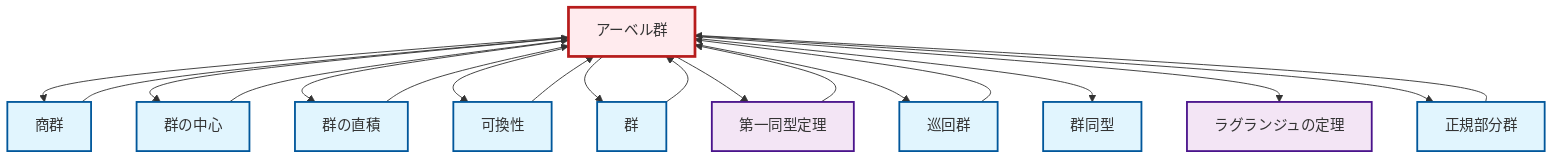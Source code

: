 graph TD
    classDef definition fill:#e1f5fe,stroke:#01579b,stroke-width:2px
    classDef theorem fill:#f3e5f5,stroke:#4a148c,stroke-width:2px
    classDef axiom fill:#fff3e0,stroke:#e65100,stroke-width:2px
    classDef example fill:#e8f5e9,stroke:#1b5e20,stroke-width:2px
    classDef current fill:#ffebee,stroke:#b71c1c,stroke-width:3px
    def-abelian-group["アーベル群"]:::definition
    def-center-of-group["群の中心"]:::definition
    def-group["群"]:::definition
    def-commutativity["可換性"]:::definition
    thm-lagrange["ラグランジュの定理"]:::theorem
    def-quotient-group["商群"]:::definition
    def-cyclic-group["巡回群"]:::definition
    def-isomorphism["群同型"]:::definition
    def-normal-subgroup["正規部分群"]:::definition
    def-direct-product["群の直積"]:::definition
    thm-first-isomorphism["第一同型定理"]:::theorem
    def-abelian-group --> def-quotient-group
    def-abelian-group --> def-center-of-group
    def-abelian-group --> def-direct-product
    def-center-of-group --> def-abelian-group
    def-abelian-group --> def-commutativity
    def-cyclic-group --> def-abelian-group
    def-abelian-group --> def-group
    def-quotient-group --> def-abelian-group
    def-group --> def-abelian-group
    def-abelian-group --> thm-first-isomorphism
    thm-first-isomorphism --> def-abelian-group
    def-abelian-group --> def-cyclic-group
    def-direct-product --> def-abelian-group
    def-abelian-group --> def-isomorphism
    def-abelian-group --> thm-lagrange
    def-commutativity --> def-abelian-group
    def-normal-subgroup --> def-abelian-group
    def-abelian-group --> def-normal-subgroup
    class def-abelian-group current